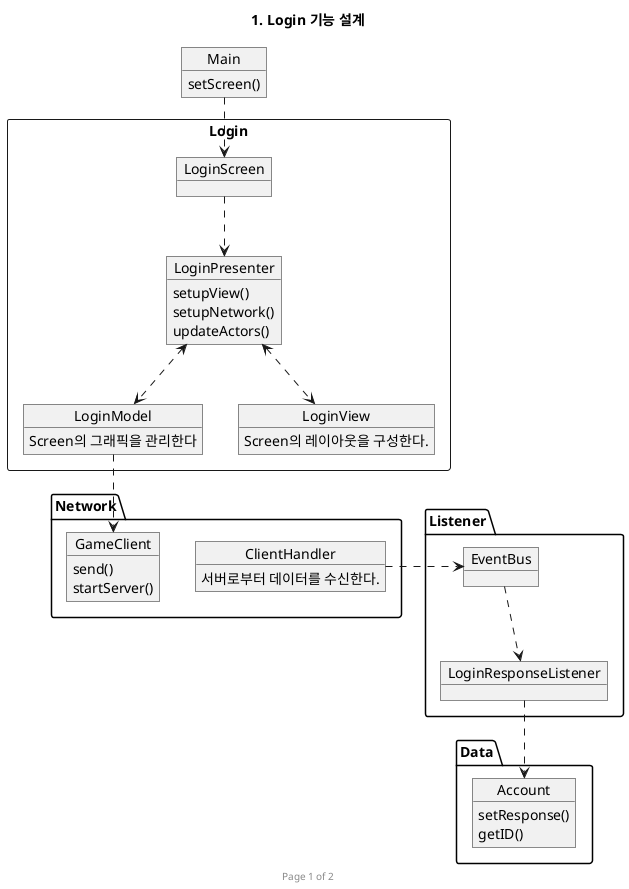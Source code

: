 @startuml
title 1. Login 기능 설계
footer Page 1 of 2

object Main {
    setScreen()
}

package Network
{
    object GameClient {
        send()
        startServer()
    }

    object ClientHandler {
    서버로부터 데이터를 수신한다.
    }
}

package Data
{
        object Account {
        setResponse()
        getID()
        }
}

package Listener
{
    object EventBus
    object LoginResponseListener
}


package Login <<Rectangle>>
{

        object LoginPresenter {
        setupView()
        setupNetwork()
        updateActors()
        }

        object LoginModel
        object LoginView
        LoginModel : Screen의 그래픽을 관리한다
        LoginView : Screen의 레이아웃을 구성한다.

    object LoginScreen
}

Main ..> LoginScreen
ClientHandler .> EventBus

LoginPresenter <..> LoginModel
LoginPresenter <..> LoginView
LoginModel ..> GameClient
LoginScreen ..> LoginPresenter
LoginResponseListener ..> Account
EventBus ..> LoginResponseListener

newpage

title 2. Waiting Room 기능 설계
footer Page 2 of 2

package Data <<Rectangle>>
{
        object RoomInfo {
        setResponse()
        }

        object User {
        setResponse()
        getID()
        getLevel()
        getExp()
        getMaxExp()
        }
}

package Network <<Rectangle>>
{
    object GameClient {
        startServer()
        send()
    }

    object ClientHandler {
    서버로부터 데이터를 수신한다.
    }
}

package Listener <<Rectangle>>
{
    object EventBus
    object LoginResponseListener
    object RoomListResponseListener
    object UserRespondListener
    object RoomResponseListener
}

package Room <<Rectangle>>
{
    object RoomScreen

        object RoomModel {
        send()
        init()
        }

        object RoomView {
        setSubmit()
        showLogin()
        showLoading()
        showInfo()
        hideInfo()
        updateView()
        drawView()
        }

        object RoomPresenter {
        updateRoomList()
        updateRoomList(..)
        updateUserInfo()
        updateUserInfo(..)
        login()
        load()
        }
}

ClientHandler .> EventBus

EventBus ..> LoginResponseListener
EventBus ..> RoomResponseListener
EventBus ..> RoomListResponseListener
EventBus ..> UserRespondListener

UserRespondListener ..> User
RoomResponseListener ..> RoomInfo
RoomListResponseListener ..> RoomPresenter

LoginResponseListener ..> RoomScreen
RoomScreen ..> RoomPresenter
RoomPresenter <..> RoomModel
RoomPresenter <..> RoomView

RoomModel ..> GameClient
RoomView ..> User
@enduml
